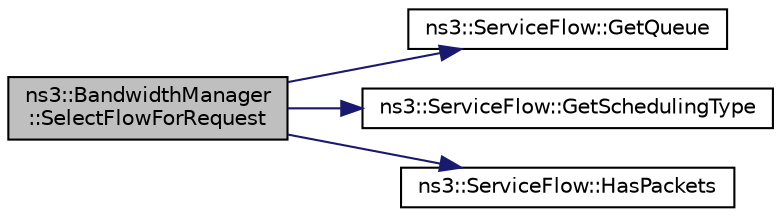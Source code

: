 digraph "ns3::BandwidthManager::SelectFlowForRequest"
{
 // LATEX_PDF_SIZE
  edge [fontname="Helvetica",fontsize="10",labelfontname="Helvetica",labelfontsize="10"];
  node [fontname="Helvetica",fontsize="10",shape=record];
  rankdir="LR";
  Node1 [label="ns3::BandwidthManager\l::SelectFlowForRequest",height=0.2,width=0.4,color="black", fillcolor="grey75", style="filled", fontcolor="black",tooltip="Select flow for request function."];
  Node1 -> Node2 [color="midnightblue",fontsize="10",style="solid",fontname="Helvetica"];
  Node2 [label="ns3::ServiceFlow::GetQueue",height=0.2,width=0.4,color="black", fillcolor="white", style="filled",URL="$classns3_1_1_service_flow.html#a63ef9f35b8c491f3078268a050cb5887",tooltip="Get pointer to queue."];
  Node1 -> Node3 [color="midnightblue",fontsize="10",style="solid",fontname="Helvetica"];
  Node3 [label="ns3::ServiceFlow::GetSchedulingType",height=0.2,width=0.4,color="black", fillcolor="white", style="filled",URL="$classns3_1_1_service_flow.html#a6edb38eb5ff3e0903b0183036c9c2e9e",tooltip="Get scheduling type."];
  Node1 -> Node4 [color="midnightblue",fontsize="10",style="solid",fontname="Helvetica"];
  Node4 [label="ns3::ServiceFlow::HasPackets",height=0.2,width=0.4,color="black", fillcolor="white", style="filled",URL="$classns3_1_1_service_flow.html#a696774075b84a53d0fc4a41243c4c60c",tooltip="Check if packets are present."];
}
